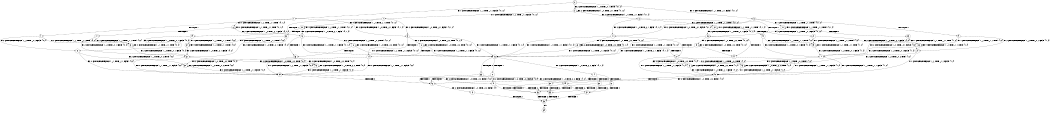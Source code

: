 digraph BCG {
size = "7, 10.5";
center = TRUE;
node [shape = circle];
0 [peripheries = 2];
0 -> 1 [label = "EX !1 !ATOMIC_EXCH_BRANCH (1, +1, TRUE, +1, 1, FALSE) !{0, 1, 2}"];
0 -> 2 [label = "EX !2 !ATOMIC_EXCH_BRANCH (1, +0, TRUE, +0, 1, TRUE) !{0, 1, 2}"];
0 -> 3 [label = "EX !0 !ATOMIC_EXCH_BRANCH (1, +1, TRUE, +1, 1, FALSE) !{0, 1, 2}"];
1 -> 4 [label = "TERMINATE !1"];
1 -> 5 [label = "EX !2 !ATOMIC_EXCH_BRANCH (1, +0, TRUE, +0, 1, FALSE) !{0, 1, 2}"];
1 -> 6 [label = "EX !0 !ATOMIC_EXCH_BRANCH (1, +1, TRUE, +1, 1, TRUE) !{0, 1, 2}"];
2 -> 7 [label = "EX !1 !ATOMIC_EXCH_BRANCH (1, +1, TRUE, +1, 1, FALSE) !{0, 1, 2}"];
2 -> 8 [label = "EX !0 !ATOMIC_EXCH_BRANCH (1, +1, TRUE, +1, 1, FALSE) !{0, 1, 2}"];
2 -> 2 [label = "EX !2 !ATOMIC_EXCH_BRANCH (1, +0, TRUE, +0, 1, TRUE) !{0, 1, 2}"];
3 -> 9 [label = "TERMINATE !0"];
3 -> 10 [label = "EX !1 !ATOMIC_EXCH_BRANCH (1, +1, TRUE, +1, 1, TRUE) !{0, 1, 2}"];
3 -> 11 [label = "EX !2 !ATOMIC_EXCH_BRANCH (1, +0, TRUE, +0, 1, FALSE) !{0, 1, 2}"];
4 -> 12 [label = "EX !2 !ATOMIC_EXCH_BRANCH (1, +0, TRUE, +0, 1, FALSE) !{0, 2}"];
4 -> 13 [label = "EX !0 !ATOMIC_EXCH_BRANCH (1, +1, TRUE, +1, 1, TRUE) !{0, 2}"];
5 -> 14 [label = "TERMINATE !1"];
5 -> 15 [label = "EX !0 !ATOMIC_EXCH_BRANCH (1, +1, TRUE, +1, 1, FALSE) !{0, 1, 2}"];
5 -> 16 [label = "EX !2 !ATOMIC_EXCH_BRANCH (1, +0, TRUE, +0, 2, TRUE) !{0, 1, 2}"];
6 -> 17 [label = "TERMINATE !1"];
6 -> 18 [label = "EX !2 !ATOMIC_EXCH_BRANCH (1, +0, TRUE, +0, 1, FALSE) !{0, 1, 2}"];
6 -> 6 [label = "EX !0 !ATOMIC_EXCH_BRANCH (1, +1, TRUE, +1, 1, TRUE) !{0, 1, 2}"];
7 -> 19 [label = "TERMINATE !1"];
7 -> 20 [label = "EX !0 !ATOMIC_EXCH_BRANCH (1, +1, TRUE, +1, 1, TRUE) !{0, 1, 2}"];
7 -> 5 [label = "EX !2 !ATOMIC_EXCH_BRANCH (1, +0, TRUE, +0, 1, FALSE) !{0, 1, 2}"];
8 -> 21 [label = "TERMINATE !0"];
8 -> 22 [label = "EX !1 !ATOMIC_EXCH_BRANCH (1, +1, TRUE, +1, 1, TRUE) !{0, 1, 2}"];
8 -> 11 [label = "EX !2 !ATOMIC_EXCH_BRANCH (1, +0, TRUE, +0, 1, FALSE) !{0, 1, 2}"];
9 -> 23 [label = "EX !1 !ATOMIC_EXCH_BRANCH (1, +1, TRUE, +1, 1, TRUE) !{1, 2}"];
9 -> 24 [label = "EX !2 !ATOMIC_EXCH_BRANCH (1, +0, TRUE, +0, 1, FALSE) !{1, 2}"];
10 -> 25 [label = "TERMINATE !0"];
10 -> 26 [label = "EX !2 !ATOMIC_EXCH_BRANCH (1, +0, TRUE, +0, 1, FALSE) !{0, 1, 2}"];
10 -> 10 [label = "EX !1 !ATOMIC_EXCH_BRANCH (1, +1, TRUE, +1, 1, TRUE) !{0, 1, 2}"];
11 -> 27 [label = "TERMINATE !0"];
11 -> 15 [label = "EX !1 !ATOMIC_EXCH_BRANCH (1, +1, TRUE, +1, 1, FALSE) !{0, 1, 2}"];
11 -> 28 [label = "EX !2 !ATOMIC_EXCH_BRANCH (1, +0, TRUE, +0, 2, TRUE) !{0, 1, 2}"];
12 -> 29 [label = "EX !0 !ATOMIC_EXCH_BRANCH (1, +1, TRUE, +1, 1, FALSE) !{0, 2}"];
12 -> 30 [label = "EX !2 !ATOMIC_EXCH_BRANCH (1, +0, TRUE, +0, 2, TRUE) !{0, 2}"];
13 -> 31 [label = "EX !2 !ATOMIC_EXCH_BRANCH (1, +0, TRUE, +0, 1, FALSE) !{0, 2}"];
13 -> 13 [label = "EX !0 !ATOMIC_EXCH_BRANCH (1, +1, TRUE, +1, 1, TRUE) !{0, 2}"];
14 -> 29 [label = "EX !0 !ATOMIC_EXCH_BRANCH (1, +1, TRUE, +1, 1, FALSE) !{0, 2}"];
14 -> 30 [label = "EX !2 !ATOMIC_EXCH_BRANCH (1, +0, TRUE, +0, 2, TRUE) !{0, 2}"];
15 -> 32 [label = "TERMINATE !1"];
15 -> 33 [label = "TERMINATE !0"];
15 -> 34 [label = "EX !2 !ATOMIC_EXCH_BRANCH (1, +0, TRUE, +0, 2, FALSE) !{0, 1, 2}"];
16 -> 14 [label = "TERMINATE !1"];
16 -> 15 [label = "EX !0 !ATOMIC_EXCH_BRANCH (1, +1, TRUE, +1, 1, FALSE) !{0, 1, 2}"];
16 -> 16 [label = "EX !2 !ATOMIC_EXCH_BRANCH (1, +0, TRUE, +0, 2, TRUE) !{0, 1, 2}"];
17 -> 31 [label = "EX !2 !ATOMIC_EXCH_BRANCH (1, +0, TRUE, +0, 1, FALSE) !{0, 2}"];
17 -> 13 [label = "EX !0 !ATOMIC_EXCH_BRANCH (1, +1, TRUE, +1, 1, TRUE) !{0, 2}"];
18 -> 35 [label = "TERMINATE !1"];
18 -> 36 [label = "EX !2 !ATOMIC_EXCH_BRANCH (1, +0, TRUE, +0, 2, TRUE) !{0, 1, 2}"];
18 -> 15 [label = "EX !0 !ATOMIC_EXCH_BRANCH (1, +1, TRUE, +1, 1, FALSE) !{0, 1, 2}"];
19 -> 37 [label = "EX !0 !ATOMIC_EXCH_BRANCH (1, +1, TRUE, +1, 1, TRUE) !{0, 2}"];
19 -> 12 [label = "EX !2 !ATOMIC_EXCH_BRANCH (1, +0, TRUE, +0, 1, FALSE) !{0, 2}"];
20 -> 38 [label = "TERMINATE !1"];
20 -> 18 [label = "EX !2 !ATOMIC_EXCH_BRANCH (1, +0, TRUE, +0, 1, FALSE) !{0, 1, 2}"];
20 -> 20 [label = "EX !0 !ATOMIC_EXCH_BRANCH (1, +1, TRUE, +1, 1, TRUE) !{0, 1, 2}"];
21 -> 39 [label = "EX !1 !ATOMIC_EXCH_BRANCH (1, +1, TRUE, +1, 1, TRUE) !{1, 2}"];
21 -> 24 [label = "EX !2 !ATOMIC_EXCH_BRANCH (1, +0, TRUE, +0, 1, FALSE) !{1, 2}"];
22 -> 40 [label = "TERMINATE !0"];
22 -> 26 [label = "EX !2 !ATOMIC_EXCH_BRANCH (1, +0, TRUE, +0, 1, FALSE) !{0, 1, 2}"];
22 -> 22 [label = "EX !1 !ATOMIC_EXCH_BRANCH (1, +1, TRUE, +1, 1, TRUE) !{0, 1, 2}"];
23 -> 41 [label = "EX !2 !ATOMIC_EXCH_BRANCH (1, +0, TRUE, +0, 1, FALSE) !{1, 2}"];
23 -> 23 [label = "EX !1 !ATOMIC_EXCH_BRANCH (1, +1, TRUE, +1, 1, TRUE) !{1, 2}"];
24 -> 42 [label = "EX !1 !ATOMIC_EXCH_BRANCH (1, +1, TRUE, +1, 1, FALSE) !{1, 2}"];
24 -> 43 [label = "EX !2 !ATOMIC_EXCH_BRANCH (1, +0, TRUE, +0, 2, TRUE) !{1, 2}"];
25 -> 41 [label = "EX !2 !ATOMIC_EXCH_BRANCH (1, +0, TRUE, +0, 1, FALSE) !{1, 2}"];
25 -> 23 [label = "EX !1 !ATOMIC_EXCH_BRANCH (1, +1, TRUE, +1, 1, TRUE) !{1, 2}"];
26 -> 44 [label = "TERMINATE !0"];
26 -> 45 [label = "EX !2 !ATOMIC_EXCH_BRANCH (1, +0, TRUE, +0, 2, TRUE) !{0, 1, 2}"];
26 -> 15 [label = "EX !1 !ATOMIC_EXCH_BRANCH (1, +1, TRUE, +1, 1, FALSE) !{0, 1, 2}"];
27 -> 42 [label = "EX !1 !ATOMIC_EXCH_BRANCH (1, +1, TRUE, +1, 1, FALSE) !{1, 2}"];
27 -> 43 [label = "EX !2 !ATOMIC_EXCH_BRANCH (1, +0, TRUE, +0, 2, TRUE) !{1, 2}"];
28 -> 27 [label = "TERMINATE !0"];
28 -> 15 [label = "EX !1 !ATOMIC_EXCH_BRANCH (1, +1, TRUE, +1, 1, FALSE) !{0, 1, 2}"];
28 -> 28 [label = "EX !2 !ATOMIC_EXCH_BRANCH (1, +0, TRUE, +0, 2, TRUE) !{0, 1, 2}"];
29 -> 46 [label = "TERMINATE !0"];
29 -> 47 [label = "EX !2 !ATOMIC_EXCH_BRANCH (1, +0, TRUE, +0, 2, FALSE) !{0, 2}"];
30 -> 29 [label = "EX !0 !ATOMIC_EXCH_BRANCH (1, +1, TRUE, +1, 1, FALSE) !{0, 2}"];
30 -> 30 [label = "EX !2 !ATOMIC_EXCH_BRANCH (1, +0, TRUE, +0, 2, TRUE) !{0, 2}"];
31 -> 48 [label = "EX !2 !ATOMIC_EXCH_BRANCH (1, +0, TRUE, +0, 2, TRUE) !{0, 2}"];
31 -> 29 [label = "EX !0 !ATOMIC_EXCH_BRANCH (1, +1, TRUE, +1, 1, FALSE) !{0, 2}"];
32 -> 46 [label = "TERMINATE !0"];
32 -> 47 [label = "EX !2 !ATOMIC_EXCH_BRANCH (1, +0, TRUE, +0, 2, FALSE) !{0, 2}"];
33 -> 46 [label = "TERMINATE !1"];
33 -> 49 [label = "EX !2 !ATOMIC_EXCH_BRANCH (1, +0, TRUE, +0, 2, FALSE) !{1, 2}"];
34 -> 50 [label = "TERMINATE !1"];
34 -> 51 [label = "TERMINATE !2"];
34 -> 52 [label = "TERMINATE !0"];
35 -> 48 [label = "EX !2 !ATOMIC_EXCH_BRANCH (1, +0, TRUE, +0, 2, TRUE) !{0, 2}"];
35 -> 29 [label = "EX !0 !ATOMIC_EXCH_BRANCH (1, +1, TRUE, +1, 1, FALSE) !{0, 2}"];
36 -> 35 [label = "TERMINATE !1"];
36 -> 36 [label = "EX !2 !ATOMIC_EXCH_BRANCH (1, +0, TRUE, +0, 2, TRUE) !{0, 1, 2}"];
36 -> 15 [label = "EX !0 !ATOMIC_EXCH_BRANCH (1, +1, TRUE, +1, 1, FALSE) !{0, 1, 2}"];
37 -> 31 [label = "EX !2 !ATOMIC_EXCH_BRANCH (1, +0, TRUE, +0, 1, FALSE) !{0, 2}"];
37 -> 37 [label = "EX !0 !ATOMIC_EXCH_BRANCH (1, +1, TRUE, +1, 1, TRUE) !{0, 2}"];
38 -> 31 [label = "EX !2 !ATOMIC_EXCH_BRANCH (1, +0, TRUE, +0, 1, FALSE) !{0, 2}"];
38 -> 37 [label = "EX !0 !ATOMIC_EXCH_BRANCH (1, +1, TRUE, +1, 1, TRUE) !{0, 2}"];
39 -> 41 [label = "EX !2 !ATOMIC_EXCH_BRANCH (1, +0, TRUE, +0, 1, FALSE) !{1, 2}"];
39 -> 39 [label = "EX !1 !ATOMIC_EXCH_BRANCH (1, +1, TRUE, +1, 1, TRUE) !{1, 2}"];
40 -> 41 [label = "EX !2 !ATOMIC_EXCH_BRANCH (1, +0, TRUE, +0, 1, FALSE) !{1, 2}"];
40 -> 39 [label = "EX !1 !ATOMIC_EXCH_BRANCH (1, +1, TRUE, +1, 1, TRUE) !{1, 2}"];
41 -> 53 [label = "EX !2 !ATOMIC_EXCH_BRANCH (1, +0, TRUE, +0, 2, TRUE) !{1, 2}"];
41 -> 42 [label = "EX !1 !ATOMIC_EXCH_BRANCH (1, +1, TRUE, +1, 1, FALSE) !{1, 2}"];
42 -> 46 [label = "TERMINATE !1"];
42 -> 49 [label = "EX !2 !ATOMIC_EXCH_BRANCH (1, +0, TRUE, +0, 2, FALSE) !{1, 2}"];
43 -> 42 [label = "EX !1 !ATOMIC_EXCH_BRANCH (1, +1, TRUE, +1, 1, FALSE) !{1, 2}"];
43 -> 43 [label = "EX !2 !ATOMIC_EXCH_BRANCH (1, +0, TRUE, +0, 2, TRUE) !{1, 2}"];
44 -> 53 [label = "EX !2 !ATOMIC_EXCH_BRANCH (1, +0, TRUE, +0, 2, TRUE) !{1, 2}"];
44 -> 42 [label = "EX !1 !ATOMIC_EXCH_BRANCH (1, +1, TRUE, +1, 1, FALSE) !{1, 2}"];
45 -> 44 [label = "TERMINATE !0"];
45 -> 45 [label = "EX !2 !ATOMIC_EXCH_BRANCH (1, +0, TRUE, +0, 2, TRUE) !{0, 1, 2}"];
45 -> 15 [label = "EX !1 !ATOMIC_EXCH_BRANCH (1, +1, TRUE, +1, 1, FALSE) !{0, 1, 2}"];
46 -> 54 [label = "EX !2 !ATOMIC_EXCH_BRANCH (1, +0, TRUE, +0, 2, FALSE) !{2}"];
47 -> 55 [label = "TERMINATE !2"];
47 -> 56 [label = "TERMINATE !0"];
48 -> 48 [label = "EX !2 !ATOMIC_EXCH_BRANCH (1, +0, TRUE, +0, 2, TRUE) !{0, 2}"];
48 -> 29 [label = "EX !0 !ATOMIC_EXCH_BRANCH (1, +1, TRUE, +1, 1, FALSE) !{0, 2}"];
49 -> 56 [label = "TERMINATE !1"];
49 -> 57 [label = "TERMINATE !2"];
50 -> 55 [label = "TERMINATE !2"];
50 -> 56 [label = "TERMINATE !0"];
51 -> 55 [label = "TERMINATE !1"];
51 -> 57 [label = "TERMINATE !0"];
52 -> 56 [label = "TERMINATE !1"];
52 -> 57 [label = "TERMINATE !2"];
53 -> 53 [label = "EX !2 !ATOMIC_EXCH_BRANCH (1, +0, TRUE, +0, 2, TRUE) !{1, 2}"];
53 -> 42 [label = "EX !1 !ATOMIC_EXCH_BRANCH (1, +1, TRUE, +1, 1, FALSE) !{1, 2}"];
54 -> 58 [label = "TERMINATE !2"];
55 -> 58 [label = "TERMINATE !0"];
56 -> 58 [label = "TERMINATE !2"];
57 -> 58 [label = "TERMINATE !1"];
58 -> 59 [label = "exit"];
}
